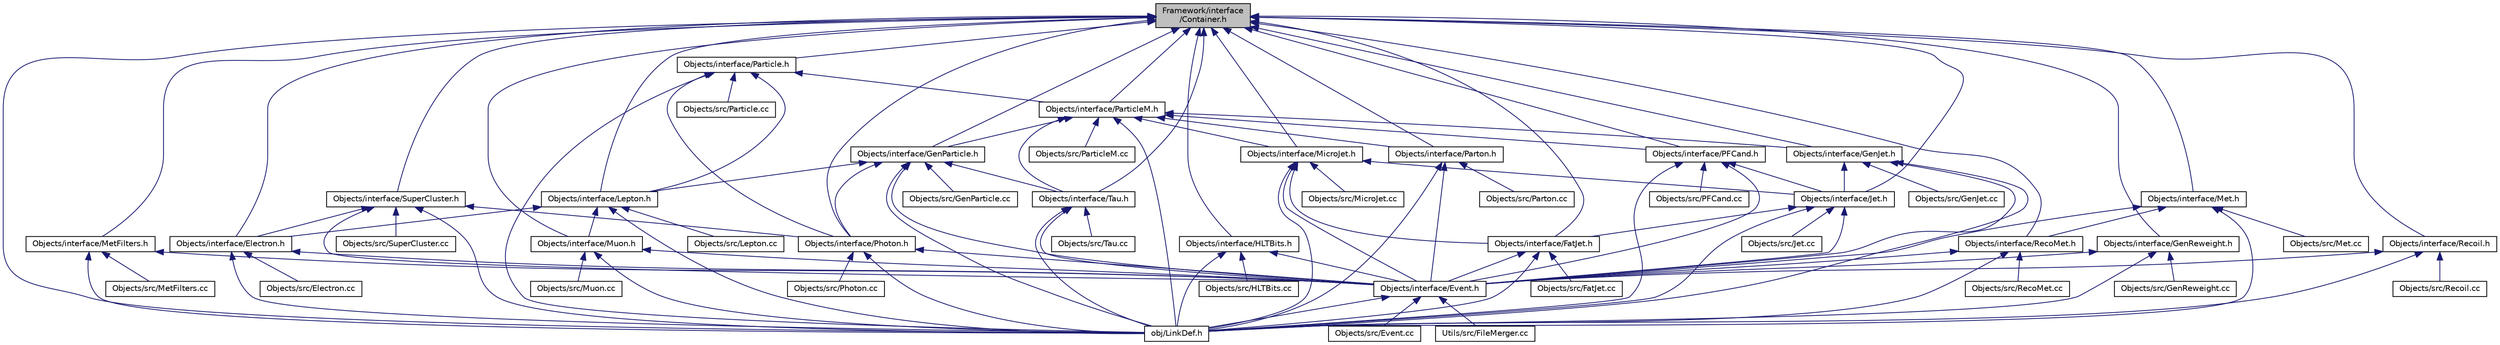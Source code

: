 digraph "Framework/interface/Container.h"
{
 // INTERACTIVE_SVG=YES
  edge [fontname="Helvetica",fontsize="10",labelfontname="Helvetica",labelfontsize="10"];
  node [fontname="Helvetica",fontsize="10",shape=record];
  Node1 [label="Framework/interface\l/Container.h",height=0.2,width=0.4,color="black", fillcolor="grey75", style="filled" fontcolor="black"];
  Node1 -> Node2 [dir="back",color="midnightblue",fontsize="10",style="solid"];
  Node2 [label="obj/LinkDef.h",height=0.2,width=0.4,color="black", fillcolor="white", style="filled",URL="$LinkDef_8h.html"];
  Node1 -> Node3 [dir="back",color="midnightblue",fontsize="10",style="solid"];
  Node3 [label="Objects/interface/Particle.h",height=0.2,width=0.4,color="black", fillcolor="white", style="filled",URL="$Particle_8h.html"];
  Node3 -> Node2 [dir="back",color="midnightblue",fontsize="10",style="solid"];
  Node3 -> Node4 [dir="back",color="midnightblue",fontsize="10",style="solid"];
  Node4 [label="Objects/interface/ParticleM.h",height=0.2,width=0.4,color="black", fillcolor="white", style="filled",URL="$ParticleM_8h.html"];
  Node4 -> Node2 [dir="back",color="midnightblue",fontsize="10",style="solid"];
  Node4 -> Node5 [dir="back",color="midnightblue",fontsize="10",style="solid"];
  Node5 [label="Objects/interface/GenParticle.h",height=0.2,width=0.4,color="black", fillcolor="white", style="filled",URL="$GenParticle_8h.html"];
  Node5 -> Node2 [dir="back",color="midnightblue",fontsize="10",style="solid"];
  Node5 -> Node6 [dir="back",color="midnightblue",fontsize="10",style="solid"];
  Node6 [label="Objects/interface/Lepton.h",height=0.2,width=0.4,color="black", fillcolor="white", style="filled",URL="$Lepton_8h.html"];
  Node6 -> Node2 [dir="back",color="midnightblue",fontsize="10",style="solid"];
  Node6 -> Node7 [dir="back",color="midnightblue",fontsize="10",style="solid"];
  Node7 [label="Objects/interface/Electron.h",height=0.2,width=0.4,color="black", fillcolor="white", style="filled",URL="$Electron_8h.html"];
  Node7 -> Node2 [dir="back",color="midnightblue",fontsize="10",style="solid"];
  Node7 -> Node8 [dir="back",color="midnightblue",fontsize="10",style="solid"];
  Node8 [label="Objects/interface/Event.h",height=0.2,width=0.4,color="black", fillcolor="white", style="filled",URL="$Event_8h.html"];
  Node8 -> Node2 [dir="back",color="midnightblue",fontsize="10",style="solid"];
  Node8 -> Node9 [dir="back",color="midnightblue",fontsize="10",style="solid"];
  Node9 [label="Objects/src/Event.cc",height=0.2,width=0.4,color="black", fillcolor="white", style="filled",URL="$Event_8cc.html"];
  Node8 -> Node10 [dir="back",color="midnightblue",fontsize="10",style="solid"];
  Node10 [label="Utils/src/FileMerger.cc",height=0.2,width=0.4,color="black", fillcolor="white", style="filled",URL="$FileMerger_8cc.html"];
  Node7 -> Node11 [dir="back",color="midnightblue",fontsize="10",style="solid"];
  Node11 [label="Objects/src/Electron.cc",height=0.2,width=0.4,color="black", fillcolor="white", style="filled",URL="$Electron_8cc.html"];
  Node6 -> Node12 [dir="back",color="midnightblue",fontsize="10",style="solid"];
  Node12 [label="Objects/interface/Muon.h",height=0.2,width=0.4,color="black", fillcolor="white", style="filled",URL="$Muon_8h.html"];
  Node12 -> Node2 [dir="back",color="midnightblue",fontsize="10",style="solid"];
  Node12 -> Node8 [dir="back",color="midnightblue",fontsize="10",style="solid"];
  Node12 -> Node13 [dir="back",color="midnightblue",fontsize="10",style="solid"];
  Node13 [label="Objects/src/Muon.cc",height=0.2,width=0.4,color="black", fillcolor="white", style="filled",URL="$Muon_8cc.html"];
  Node6 -> Node14 [dir="back",color="midnightblue",fontsize="10",style="solid"];
  Node14 [label="Objects/src/Lepton.cc",height=0.2,width=0.4,color="black", fillcolor="white", style="filled",URL="$Lepton_8cc.html"];
  Node5 -> Node15 [dir="back",color="midnightblue",fontsize="10",style="solid"];
  Node15 [label="Objects/interface/Tau.h",height=0.2,width=0.4,color="black", fillcolor="white", style="filled",URL="$Tau_8h.html"];
  Node15 -> Node2 [dir="back",color="midnightblue",fontsize="10",style="solid"];
  Node15 -> Node8 [dir="back",color="midnightblue",fontsize="10",style="solid"];
  Node15 -> Node16 [dir="back",color="midnightblue",fontsize="10",style="solid"];
  Node16 [label="Objects/src/Tau.cc",height=0.2,width=0.4,color="black", fillcolor="white", style="filled",URL="$Tau_8cc.html"];
  Node5 -> Node17 [dir="back",color="midnightblue",fontsize="10",style="solid"];
  Node17 [label="Objects/interface/Photon.h",height=0.2,width=0.4,color="black", fillcolor="white", style="filled",URL="$Photon_8h.html"];
  Node17 -> Node2 [dir="back",color="midnightblue",fontsize="10",style="solid"];
  Node17 -> Node8 [dir="back",color="midnightblue",fontsize="10",style="solid"];
  Node17 -> Node18 [dir="back",color="midnightblue",fontsize="10",style="solid"];
  Node18 [label="Objects/src/Photon.cc",height=0.2,width=0.4,color="black", fillcolor="white", style="filled",URL="$Photon_8cc.html"];
  Node5 -> Node8 [dir="back",color="midnightblue",fontsize="10",style="solid"];
  Node5 -> Node19 [dir="back",color="midnightblue",fontsize="10",style="solid"];
  Node19 [label="Objects/src/GenParticle.cc",height=0.2,width=0.4,color="black", fillcolor="white", style="filled",URL="$GenParticle_8cc.html"];
  Node4 -> Node20 [dir="back",color="midnightblue",fontsize="10",style="solid"];
  Node20 [label="Objects/interface/Parton.h",height=0.2,width=0.4,color="black", fillcolor="white", style="filled",URL="$Parton_8h.html"];
  Node20 -> Node2 [dir="back",color="midnightblue",fontsize="10",style="solid"];
  Node20 -> Node8 [dir="back",color="midnightblue",fontsize="10",style="solid"];
  Node20 -> Node21 [dir="back",color="midnightblue",fontsize="10",style="solid"];
  Node21 [label="Objects/src/Parton.cc",height=0.2,width=0.4,color="black", fillcolor="white", style="filled",URL="$Parton_8cc.html"];
  Node4 -> Node22 [dir="back",color="midnightblue",fontsize="10",style="solid"];
  Node22 [label="Objects/interface/PFCand.h",height=0.2,width=0.4,color="black", fillcolor="white", style="filled",URL="$PFCand_8h.html"];
  Node22 -> Node2 [dir="back",color="midnightblue",fontsize="10",style="solid"];
  Node22 -> Node23 [dir="back",color="midnightblue",fontsize="10",style="solid"];
  Node23 [label="Objects/interface/Jet.h",height=0.2,width=0.4,color="black", fillcolor="white", style="filled",URL="$Jet_8h.html"];
  Node23 -> Node2 [dir="back",color="midnightblue",fontsize="10",style="solid"];
  Node23 -> Node24 [dir="back",color="midnightblue",fontsize="10",style="solid"];
  Node24 [label="Objects/interface/FatJet.h",height=0.2,width=0.4,color="black", fillcolor="white", style="filled",URL="$FatJet_8h.html"];
  Node24 -> Node2 [dir="back",color="midnightblue",fontsize="10",style="solid"];
  Node24 -> Node8 [dir="back",color="midnightblue",fontsize="10",style="solid"];
  Node24 -> Node25 [dir="back",color="midnightblue",fontsize="10",style="solid"];
  Node25 [label="Objects/src/FatJet.cc",height=0.2,width=0.4,color="black", fillcolor="white", style="filled",URL="$FatJet_8cc.html"];
  Node23 -> Node8 [dir="back",color="midnightblue",fontsize="10",style="solid"];
  Node23 -> Node26 [dir="back",color="midnightblue",fontsize="10",style="solid"];
  Node26 [label="Objects/src/Jet.cc",height=0.2,width=0.4,color="black", fillcolor="white", style="filled",URL="$Jet_8cc.html"];
  Node22 -> Node8 [dir="back",color="midnightblue",fontsize="10",style="solid"];
  Node22 -> Node27 [dir="back",color="midnightblue",fontsize="10",style="solid"];
  Node27 [label="Objects/src/PFCand.cc",height=0.2,width=0.4,color="black", fillcolor="white", style="filled",URL="$PFCand_8cc.html"];
  Node4 -> Node15 [dir="back",color="midnightblue",fontsize="10",style="solid"];
  Node4 -> Node28 [dir="back",color="midnightblue",fontsize="10",style="solid"];
  Node28 [label="Objects/interface/GenJet.h",height=0.2,width=0.4,color="black", fillcolor="white", style="filled",URL="$GenJet_8h.html"];
  Node28 -> Node2 [dir="back",color="midnightblue",fontsize="10",style="solid"];
  Node28 -> Node23 [dir="back",color="midnightblue",fontsize="10",style="solid"];
  Node28 -> Node8 [dir="back",color="midnightblue",fontsize="10",style="solid"];
  Node28 -> Node29 [dir="back",color="midnightblue",fontsize="10",style="solid"];
  Node29 [label="Objects/src/GenJet.cc",height=0.2,width=0.4,color="black", fillcolor="white", style="filled",URL="$GenJet_8cc.html"];
  Node4 -> Node30 [dir="back",color="midnightblue",fontsize="10",style="solid"];
  Node30 [label="Objects/interface/MicroJet.h",height=0.2,width=0.4,color="black", fillcolor="white", style="filled",URL="$MicroJet_8h.html"];
  Node30 -> Node2 [dir="back",color="midnightblue",fontsize="10",style="solid"];
  Node30 -> Node23 [dir="back",color="midnightblue",fontsize="10",style="solid"];
  Node30 -> Node24 [dir="back",color="midnightblue",fontsize="10",style="solid"];
  Node30 -> Node8 [dir="back",color="midnightblue",fontsize="10",style="solid"];
  Node30 -> Node31 [dir="back",color="midnightblue",fontsize="10",style="solid"];
  Node31 [label="Objects/src/MicroJet.cc",height=0.2,width=0.4,color="black", fillcolor="white", style="filled",URL="$MicroJet_8cc.html"];
  Node4 -> Node32 [dir="back",color="midnightblue",fontsize="10",style="solid"];
  Node32 [label="Objects/src/ParticleM.cc",height=0.2,width=0.4,color="black", fillcolor="white", style="filled",URL="$ParticleM_8cc.html"];
  Node3 -> Node6 [dir="back",color="midnightblue",fontsize="10",style="solid"];
  Node3 -> Node17 [dir="back",color="midnightblue",fontsize="10",style="solid"];
  Node3 -> Node33 [dir="back",color="midnightblue",fontsize="10",style="solid"];
  Node33 [label="Objects/src/Particle.cc",height=0.2,width=0.4,color="black", fillcolor="white", style="filled",URL="$Particle_8cc.html"];
  Node1 -> Node4 [dir="back",color="midnightblue",fontsize="10",style="solid"];
  Node1 -> Node5 [dir="back",color="midnightblue",fontsize="10",style="solid"];
  Node1 -> Node20 [dir="back",color="midnightblue",fontsize="10",style="solid"];
  Node1 -> Node22 [dir="back",color="midnightblue",fontsize="10",style="solid"];
  Node1 -> Node34 [dir="back",color="midnightblue",fontsize="10",style="solid"];
  Node34 [label="Objects/interface/SuperCluster.h",height=0.2,width=0.4,color="black", fillcolor="white", style="filled",URL="$SuperCluster_8h.html"];
  Node34 -> Node2 [dir="back",color="midnightblue",fontsize="10",style="solid"];
  Node34 -> Node7 [dir="back",color="midnightblue",fontsize="10",style="solid"];
  Node34 -> Node17 [dir="back",color="midnightblue",fontsize="10",style="solid"];
  Node34 -> Node8 [dir="back",color="midnightblue",fontsize="10",style="solid"];
  Node34 -> Node35 [dir="back",color="midnightblue",fontsize="10",style="solid"];
  Node35 [label="Objects/src/SuperCluster.cc",height=0.2,width=0.4,color="black", fillcolor="white", style="filled",URL="$SuperCluster_8cc.html"];
  Node1 -> Node6 [dir="back",color="midnightblue",fontsize="10",style="solid"];
  Node1 -> Node7 [dir="back",color="midnightblue",fontsize="10",style="solid"];
  Node1 -> Node12 [dir="back",color="midnightblue",fontsize="10",style="solid"];
  Node1 -> Node15 [dir="back",color="midnightblue",fontsize="10",style="solid"];
  Node1 -> Node17 [dir="back",color="midnightblue",fontsize="10",style="solid"];
  Node1 -> Node28 [dir="back",color="midnightblue",fontsize="10",style="solid"];
  Node1 -> Node30 [dir="back",color="midnightblue",fontsize="10",style="solid"];
  Node1 -> Node23 [dir="back",color="midnightblue",fontsize="10",style="solid"];
  Node1 -> Node24 [dir="back",color="midnightblue",fontsize="10",style="solid"];
  Node1 -> Node36 [dir="back",color="midnightblue",fontsize="10",style="solid"];
  Node36 [label="Objects/interface/Met.h",height=0.2,width=0.4,color="black", fillcolor="white", style="filled",URL="$Met_8h.html"];
  Node36 -> Node2 [dir="back",color="midnightblue",fontsize="10",style="solid"];
  Node36 -> Node37 [dir="back",color="midnightblue",fontsize="10",style="solid"];
  Node37 [label="Objects/interface/RecoMet.h",height=0.2,width=0.4,color="black", fillcolor="white", style="filled",URL="$RecoMet_8h.html"];
  Node37 -> Node2 [dir="back",color="midnightblue",fontsize="10",style="solid"];
  Node37 -> Node8 [dir="back",color="midnightblue",fontsize="10",style="solid"];
  Node37 -> Node38 [dir="back",color="midnightblue",fontsize="10",style="solid"];
  Node38 [label="Objects/src/RecoMet.cc",height=0.2,width=0.4,color="black", fillcolor="white", style="filled",URL="$RecoMet_8cc.html"];
  Node36 -> Node8 [dir="back",color="midnightblue",fontsize="10",style="solid"];
  Node36 -> Node39 [dir="back",color="midnightblue",fontsize="10",style="solid"];
  Node39 [label="Objects/src/Met.cc",height=0.2,width=0.4,color="black", fillcolor="white", style="filled",URL="$Met_8cc.html"];
  Node1 -> Node37 [dir="back",color="midnightblue",fontsize="10",style="solid"];
  Node1 -> Node40 [dir="back",color="midnightblue",fontsize="10",style="solid"];
  Node40 [label="Objects/interface/MetFilters.h",height=0.2,width=0.4,color="black", fillcolor="white", style="filled",URL="$MetFilters_8h.html"];
  Node40 -> Node2 [dir="back",color="midnightblue",fontsize="10",style="solid"];
  Node40 -> Node8 [dir="back",color="midnightblue",fontsize="10",style="solid"];
  Node40 -> Node41 [dir="back",color="midnightblue",fontsize="10",style="solid"];
  Node41 [label="Objects/src/MetFilters.cc",height=0.2,width=0.4,color="black", fillcolor="white", style="filled",URL="$MetFilters_8cc.html"];
  Node1 -> Node42 [dir="back",color="midnightblue",fontsize="10",style="solid"];
  Node42 [label="Objects/interface/HLTBits.h",height=0.2,width=0.4,color="black", fillcolor="white", style="filled",URL="$HLTBits_8h.html"];
  Node42 -> Node2 [dir="back",color="midnightblue",fontsize="10",style="solid"];
  Node42 -> Node8 [dir="back",color="midnightblue",fontsize="10",style="solid"];
  Node42 -> Node43 [dir="back",color="midnightblue",fontsize="10",style="solid"];
  Node43 [label="Objects/src/HLTBits.cc",height=0.2,width=0.4,color="black", fillcolor="white", style="filled",URL="$HLTBits_8cc.html"];
  Node1 -> Node44 [dir="back",color="midnightblue",fontsize="10",style="solid"];
  Node44 [label="Objects/interface/GenReweight.h",height=0.2,width=0.4,color="black", fillcolor="white", style="filled",URL="$GenReweight_8h.html"];
  Node44 -> Node2 [dir="back",color="midnightblue",fontsize="10",style="solid"];
  Node44 -> Node8 [dir="back",color="midnightblue",fontsize="10",style="solid"];
  Node44 -> Node45 [dir="back",color="midnightblue",fontsize="10",style="solid"];
  Node45 [label="Objects/src/GenReweight.cc",height=0.2,width=0.4,color="black", fillcolor="white", style="filled",URL="$GenReweight_8cc.html"];
  Node1 -> Node46 [dir="back",color="midnightblue",fontsize="10",style="solid"];
  Node46 [label="Objects/interface/Recoil.h",height=0.2,width=0.4,color="black", fillcolor="white", style="filled",URL="$Recoil_8h.html"];
  Node46 -> Node2 [dir="back",color="midnightblue",fontsize="10",style="solid"];
  Node46 -> Node8 [dir="back",color="midnightblue",fontsize="10",style="solid"];
  Node46 -> Node47 [dir="back",color="midnightblue",fontsize="10",style="solid"];
  Node47 [label="Objects/src/Recoil.cc",height=0.2,width=0.4,color="black", fillcolor="white", style="filled",URL="$Recoil_8cc.html"];
}
